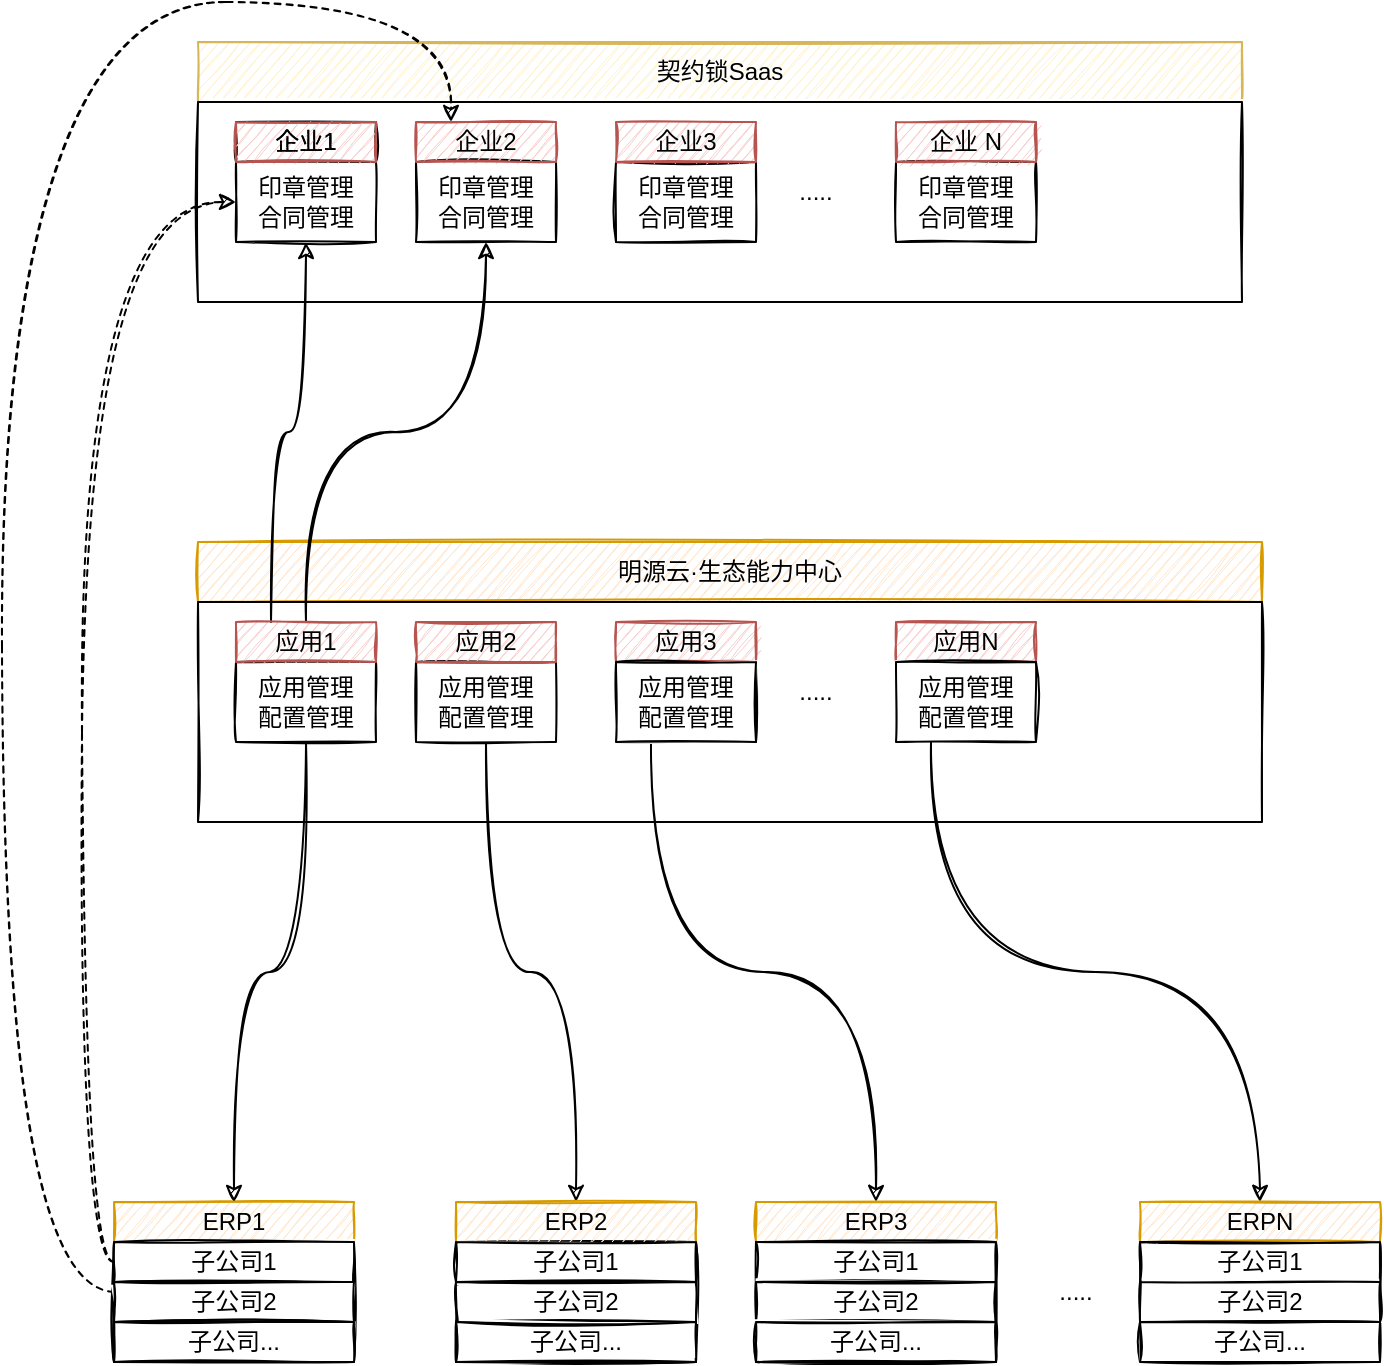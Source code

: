 <mxfile version="15.5.8" type="github">
  <diagram id="FIEFWtWOcGt9es1YW2cE" name="第 1 页">
    <mxGraphModel dx="1422" dy="833" grid="1" gridSize="10" guides="1" tooltips="1" connect="1" arrows="1" fold="1" page="1" pageScale="1" pageWidth="827" pageHeight="1169" math="0" shadow="0">
      <root>
        <mxCell id="0" />
        <mxCell id="1" parent="0" />
        <mxCell id="ypXxrbu6_z9xNNzj4wrC-1" value="契约锁Saas" style="rounded=0;whiteSpace=wrap;html=1;sketch=1;fillColor=#fff2cc;strokeColor=#d6b656;" vertex="1" parent="1">
          <mxGeometry x="118" y="80" width="522" height="30" as="geometry" />
        </mxCell>
        <mxCell id="ypXxrbu6_z9xNNzj4wrC-2" value="明源云·生态能力中心" style="rounded=0;whiteSpace=wrap;html=1;sketch=1;fillColor=#ffe6cc;strokeColor=#d79b00;" vertex="1" parent="1">
          <mxGeometry x="118" y="330" width="532" height="30" as="geometry" />
        </mxCell>
        <mxCell id="ypXxrbu6_z9xNNzj4wrC-7" value="" style="rounded=0;whiteSpace=wrap;html=1;sketch=1;" vertex="1" parent="1">
          <mxGeometry x="118" y="110" width="522" height="100" as="geometry" />
        </mxCell>
        <mxCell id="ypXxrbu6_z9xNNzj4wrC-8" value="" style="rounded=0;whiteSpace=wrap;html=1;sketch=1;" vertex="1" parent="1">
          <mxGeometry x="118" y="360" width="532" height="110" as="geometry" />
        </mxCell>
        <mxCell id="ypXxrbu6_z9xNNzj4wrC-10" value="" style="rounded=0;whiteSpace=wrap;html=1;sketch=1;" vertex="1" parent="1">
          <mxGeometry x="76" y="680" width="120" height="60" as="geometry" />
        </mxCell>
        <mxCell id="ypXxrbu6_z9xNNzj4wrC-13" value="ERP1" style="rounded=0;whiteSpace=wrap;html=1;sketch=1;fillColor=#ffe6cc;strokeColor=#d79b00;" vertex="1" parent="1">
          <mxGeometry x="76" y="660" width="120" height="20" as="geometry" />
        </mxCell>
        <mxCell id="ypXxrbu6_z9xNNzj4wrC-18" value="企业1" style="rounded=0;whiteSpace=wrap;html=1;sketch=1;" vertex="1" parent="1">
          <mxGeometry x="137" y="120" width="70" height="20" as="geometry" />
        </mxCell>
        <mxCell id="ypXxrbu6_z9xNNzj4wrC-19" value="印章管理&lt;br&gt;合同管理" style="rounded=0;whiteSpace=wrap;html=1;sketch=1;" vertex="1" parent="1">
          <mxGeometry x="137" y="140" width="70" height="40" as="geometry" />
        </mxCell>
        <mxCell id="ypXxrbu6_z9xNNzj4wrC-20" value="企业1" style="rounded=0;whiteSpace=wrap;html=1;sketch=1;fillColor=#f8cecc;strokeColor=#b85450;" vertex="1" parent="1">
          <mxGeometry x="137" y="120" width="70" height="20" as="geometry" />
        </mxCell>
        <mxCell id="ypXxrbu6_z9xNNzj4wrC-22" value="印章管理&lt;br&gt;合同管理" style="rounded=0;whiteSpace=wrap;html=1;sketch=1;" vertex="1" parent="1">
          <mxGeometry x="227" y="140" width="70" height="40" as="geometry" />
        </mxCell>
        <mxCell id="ypXxrbu6_z9xNNzj4wrC-23" value="企业2" style="rounded=0;whiteSpace=wrap;html=1;sketch=1;fillColor=#f8cecc;strokeColor=#b85450;" vertex="1" parent="1">
          <mxGeometry x="227" y="120" width="70" height="20" as="geometry" />
        </mxCell>
        <mxCell id="ypXxrbu6_z9xNNzj4wrC-24" value="印章管理&lt;br&gt;合同管理" style="rounded=0;whiteSpace=wrap;html=1;sketch=1;" vertex="1" parent="1">
          <mxGeometry x="327" y="140" width="70" height="40" as="geometry" />
        </mxCell>
        <mxCell id="ypXxrbu6_z9xNNzj4wrC-25" value="企业3" style="rounded=0;whiteSpace=wrap;html=1;sketch=1;fillColor=#f8cecc;strokeColor=#b85450;" vertex="1" parent="1">
          <mxGeometry x="327" y="120" width="70" height="20" as="geometry" />
        </mxCell>
        <mxCell id="ypXxrbu6_z9xNNzj4wrC-26" value="印章管理&lt;br&gt;合同管理" style="rounded=0;whiteSpace=wrap;html=1;sketch=1;" vertex="1" parent="1">
          <mxGeometry x="467" y="140" width="70" height="40" as="geometry" />
        </mxCell>
        <mxCell id="ypXxrbu6_z9xNNzj4wrC-27" value="企业 N" style="rounded=0;whiteSpace=wrap;html=1;sketch=1;fillColor=#f8cecc;strokeColor=#b85450;" vertex="1" parent="1">
          <mxGeometry x="467" y="120" width="70" height="20" as="geometry" />
        </mxCell>
        <mxCell id="ypXxrbu6_z9xNNzj4wrC-28" value="....." style="text;html=1;strokeColor=none;fillColor=none;align=center;verticalAlign=middle;whiteSpace=wrap;rounded=0;sketch=1;" vertex="1" parent="1">
          <mxGeometry x="397" y="390" width="60" height="30" as="geometry" />
        </mxCell>
        <mxCell id="ypXxrbu6_z9xNNzj4wrC-72" style="edgeStyle=orthogonalEdgeStyle;curved=1;rounded=0;orthogonalLoop=1;jettySize=auto;html=1;exitX=0.5;exitY=1;exitDx=0;exitDy=0;entryX=0.5;entryY=0;entryDx=0;entryDy=0;sketch=1;" edge="1" parent="1" source="ypXxrbu6_z9xNNzj4wrC-30" target="ypXxrbu6_z9xNNzj4wrC-13">
          <mxGeometry relative="1" as="geometry" />
        </mxCell>
        <mxCell id="ypXxrbu6_z9xNNzj4wrC-30" value="应用管理&lt;br&gt;配置管理" style="rounded=0;whiteSpace=wrap;html=1;sketch=1;" vertex="1" parent="1">
          <mxGeometry x="137" y="390" width="70" height="40" as="geometry" />
        </mxCell>
        <mxCell id="ypXxrbu6_z9xNNzj4wrC-42" style="edgeStyle=orthogonalEdgeStyle;rounded=0;orthogonalLoop=1;jettySize=auto;html=1;exitX=0.5;exitY=0;exitDx=0;exitDy=0;entryX=0.5;entryY=1;entryDx=0;entryDy=0;curved=1;sketch=1;" edge="1" parent="1" source="ypXxrbu6_z9xNNzj4wrC-31" target="ypXxrbu6_z9xNNzj4wrC-22">
          <mxGeometry relative="1" as="geometry" />
        </mxCell>
        <mxCell id="ypXxrbu6_z9xNNzj4wrC-43" style="edgeStyle=orthogonalEdgeStyle;curved=1;rounded=0;orthogonalLoop=1;jettySize=auto;html=1;exitX=0.25;exitY=0;exitDx=0;exitDy=0;sketch=1;" edge="1" parent="1" source="ypXxrbu6_z9xNNzj4wrC-31" target="ypXxrbu6_z9xNNzj4wrC-19">
          <mxGeometry relative="1" as="geometry" />
        </mxCell>
        <mxCell id="ypXxrbu6_z9xNNzj4wrC-31" value="应用1" style="rounded=0;whiteSpace=wrap;html=1;sketch=1;fillColor=#f8cecc;strokeColor=#b85450;" vertex="1" parent="1">
          <mxGeometry x="137" y="370" width="70" height="20" as="geometry" />
        </mxCell>
        <mxCell id="ypXxrbu6_z9xNNzj4wrC-73" style="edgeStyle=orthogonalEdgeStyle;curved=1;rounded=0;orthogonalLoop=1;jettySize=auto;html=1;exitX=0.5;exitY=1;exitDx=0;exitDy=0;entryX=0.5;entryY=0;entryDx=0;entryDy=0;sketch=1;" edge="1" parent="1" source="ypXxrbu6_z9xNNzj4wrC-32" target="ypXxrbu6_z9xNNzj4wrC-52">
          <mxGeometry relative="1" as="geometry" />
        </mxCell>
        <mxCell id="ypXxrbu6_z9xNNzj4wrC-32" value="应用管理&lt;br&gt;配置管理" style="rounded=0;whiteSpace=wrap;html=1;sketch=1;" vertex="1" parent="1">
          <mxGeometry x="227" y="390" width="70" height="40" as="geometry" />
        </mxCell>
        <mxCell id="ypXxrbu6_z9xNNzj4wrC-33" value="应用2" style="rounded=0;whiteSpace=wrap;html=1;sketch=1;fillColor=#f8cecc;strokeColor=#b85450;" vertex="1" parent="1">
          <mxGeometry x="227" y="370" width="70" height="20" as="geometry" />
        </mxCell>
        <mxCell id="ypXxrbu6_z9xNNzj4wrC-34" value="应用管理&lt;br&gt;配置管理" style="rounded=0;whiteSpace=wrap;html=1;sketch=1;" vertex="1" parent="1">
          <mxGeometry x="327" y="390" width="70" height="40" as="geometry" />
        </mxCell>
        <mxCell id="ypXxrbu6_z9xNNzj4wrC-35" value="应用3" style="rounded=0;whiteSpace=wrap;html=1;sketch=1;fillColor=#f8cecc;strokeColor=#b85450;" vertex="1" parent="1">
          <mxGeometry x="327" y="370" width="70" height="20" as="geometry" />
        </mxCell>
        <mxCell id="ypXxrbu6_z9xNNzj4wrC-74" style="edgeStyle=orthogonalEdgeStyle;curved=1;rounded=0;orthogonalLoop=1;jettySize=auto;html=1;exitX=0.25;exitY=1;exitDx=0;exitDy=0;entryX=0.5;entryY=0;entryDx=0;entryDy=0;sketch=1;" edge="1" parent="1" source="ypXxrbu6_z9xNNzj4wrC-36" target="ypXxrbu6_z9xNNzj4wrC-58">
          <mxGeometry relative="1" as="geometry" />
        </mxCell>
        <mxCell id="ypXxrbu6_z9xNNzj4wrC-36" value="应用管理&lt;br&gt;配置管理" style="rounded=0;whiteSpace=wrap;html=1;sketch=1;" vertex="1" parent="1">
          <mxGeometry x="327" y="390" width="70" height="40" as="geometry" />
        </mxCell>
        <mxCell id="ypXxrbu6_z9xNNzj4wrC-38" value="应用N" style="rounded=0;whiteSpace=wrap;html=1;sketch=1;fillColor=#f8cecc;strokeColor=#b85450;" vertex="1" parent="1">
          <mxGeometry x="467" y="370" width="70" height="20" as="geometry" />
        </mxCell>
        <mxCell id="ypXxrbu6_z9xNNzj4wrC-75" style="edgeStyle=orthogonalEdgeStyle;curved=1;rounded=0;orthogonalLoop=1;jettySize=auto;html=1;exitX=0.25;exitY=1;exitDx=0;exitDy=0;entryX=0.5;entryY=0;entryDx=0;entryDy=0;sketch=1;" edge="1" parent="1" source="ypXxrbu6_z9xNNzj4wrC-39" target="ypXxrbu6_z9xNNzj4wrC-64">
          <mxGeometry relative="1" as="geometry" />
        </mxCell>
        <mxCell id="ypXxrbu6_z9xNNzj4wrC-39" value="应用管理&lt;br&gt;配置管理" style="rounded=0;whiteSpace=wrap;html=1;sketch=1;" vertex="1" parent="1">
          <mxGeometry x="467" y="390" width="70" height="40" as="geometry" />
        </mxCell>
        <mxCell id="ypXxrbu6_z9xNNzj4wrC-40" value="....." style="text;html=1;strokeColor=none;fillColor=none;align=center;verticalAlign=middle;whiteSpace=wrap;rounded=0;sketch=1;" vertex="1" parent="1">
          <mxGeometry x="397" y="140" width="60" height="30" as="geometry" />
        </mxCell>
        <mxCell id="ypXxrbu6_z9xNNzj4wrC-77" style="edgeStyle=orthogonalEdgeStyle;curved=1;rounded=0;orthogonalLoop=1;jettySize=auto;html=1;exitX=0;exitY=0.5;exitDx=0;exitDy=0;entryX=0;entryY=0.5;entryDx=0;entryDy=0;dashed=1;sketch=1;" edge="1" parent="1" source="ypXxrbu6_z9xNNzj4wrC-45" target="ypXxrbu6_z9xNNzj4wrC-19">
          <mxGeometry relative="1" as="geometry">
            <Array as="points">
              <mxPoint x="60" y="690" />
              <mxPoint x="60" y="160" />
            </Array>
          </mxGeometry>
        </mxCell>
        <mxCell id="ypXxrbu6_z9xNNzj4wrC-45" value="子公司1" style="rounded=0;whiteSpace=wrap;html=1;sketch=1;" vertex="1" parent="1">
          <mxGeometry x="76" y="680" width="120" height="20" as="geometry" />
        </mxCell>
        <mxCell id="ypXxrbu6_z9xNNzj4wrC-78" style="edgeStyle=orthogonalEdgeStyle;curved=1;rounded=0;orthogonalLoop=1;jettySize=auto;html=1;exitX=0;exitY=0.25;exitDx=0;exitDy=0;entryX=0.25;entryY=0;entryDx=0;entryDy=0;dashed=1;sketch=1;" edge="1" parent="1" source="ypXxrbu6_z9xNNzj4wrC-46" target="ypXxrbu6_z9xNNzj4wrC-23">
          <mxGeometry relative="1" as="geometry">
            <Array as="points">
              <mxPoint x="20" y="705" />
              <mxPoint x="20" y="60" />
              <mxPoint x="245" y="60" />
            </Array>
          </mxGeometry>
        </mxCell>
        <mxCell id="ypXxrbu6_z9xNNzj4wrC-46" value="子公司2" style="rounded=0;whiteSpace=wrap;html=1;sketch=1;" vertex="1" parent="1">
          <mxGeometry x="76" y="700" width="120" height="20" as="geometry" />
        </mxCell>
        <mxCell id="ypXxrbu6_z9xNNzj4wrC-47" value="子公司..." style="rounded=0;whiteSpace=wrap;html=1;sketch=1;" vertex="1" parent="1">
          <mxGeometry x="76" y="720" width="120" height="20" as="geometry" />
        </mxCell>
        <mxCell id="ypXxrbu6_z9xNNzj4wrC-48" value="子公司..." style="rounded=0;whiteSpace=wrap;html=1;sketch=1;" vertex="1" parent="1">
          <mxGeometry x="76" y="720" width="120" height="20" as="geometry" />
        </mxCell>
        <mxCell id="ypXxrbu6_z9xNNzj4wrC-51" value="" style="rounded=0;whiteSpace=wrap;html=1;sketch=1;" vertex="1" parent="1">
          <mxGeometry x="247" y="680" width="120" height="60" as="geometry" />
        </mxCell>
        <mxCell id="ypXxrbu6_z9xNNzj4wrC-52" value="ERP2" style="rounded=0;whiteSpace=wrap;html=1;sketch=1;fillColor=#ffe6cc;strokeColor=#d79b00;" vertex="1" parent="1">
          <mxGeometry x="247" y="660" width="120" height="20" as="geometry" />
        </mxCell>
        <mxCell id="ypXxrbu6_z9xNNzj4wrC-53" value="子公司1" style="rounded=0;whiteSpace=wrap;html=1;sketch=1;" vertex="1" parent="1">
          <mxGeometry x="247" y="680" width="120" height="20" as="geometry" />
        </mxCell>
        <mxCell id="ypXxrbu6_z9xNNzj4wrC-54" value="子公司2" style="rounded=0;whiteSpace=wrap;html=1;sketch=1;" vertex="1" parent="1">
          <mxGeometry x="247" y="700" width="120" height="20" as="geometry" />
        </mxCell>
        <mxCell id="ypXxrbu6_z9xNNzj4wrC-55" value="子公司..." style="rounded=0;whiteSpace=wrap;html=1;sketch=1;" vertex="1" parent="1">
          <mxGeometry x="247" y="720" width="120" height="20" as="geometry" />
        </mxCell>
        <mxCell id="ypXxrbu6_z9xNNzj4wrC-56" value="子公司..." style="rounded=0;whiteSpace=wrap;html=1;sketch=1;" vertex="1" parent="1">
          <mxGeometry x="247" y="720" width="120" height="20" as="geometry" />
        </mxCell>
        <mxCell id="ypXxrbu6_z9xNNzj4wrC-57" value="" style="rounded=0;whiteSpace=wrap;html=1;sketch=1;" vertex="1" parent="1">
          <mxGeometry x="397" y="680" width="120" height="60" as="geometry" />
        </mxCell>
        <mxCell id="ypXxrbu6_z9xNNzj4wrC-58" value="ERP3" style="rounded=0;whiteSpace=wrap;html=1;sketch=1;fillColor=#ffe6cc;strokeColor=#d79b00;" vertex="1" parent="1">
          <mxGeometry x="397" y="660" width="120" height="20" as="geometry" />
        </mxCell>
        <mxCell id="ypXxrbu6_z9xNNzj4wrC-59" value="子公司1" style="rounded=0;whiteSpace=wrap;html=1;sketch=1;" vertex="1" parent="1">
          <mxGeometry x="397" y="680" width="120" height="20" as="geometry" />
        </mxCell>
        <mxCell id="ypXxrbu6_z9xNNzj4wrC-60" value="子公司2" style="rounded=0;whiteSpace=wrap;html=1;sketch=1;" vertex="1" parent="1">
          <mxGeometry x="397" y="700" width="120" height="20" as="geometry" />
        </mxCell>
        <mxCell id="ypXxrbu6_z9xNNzj4wrC-61" value="子公司..." style="rounded=0;whiteSpace=wrap;html=1;sketch=1;" vertex="1" parent="1">
          <mxGeometry x="397" y="720" width="120" height="20" as="geometry" />
        </mxCell>
        <mxCell id="ypXxrbu6_z9xNNzj4wrC-62" value="子公司..." style="rounded=0;whiteSpace=wrap;html=1;sketch=1;" vertex="1" parent="1">
          <mxGeometry x="397" y="720" width="120" height="20" as="geometry" />
        </mxCell>
        <mxCell id="ypXxrbu6_z9xNNzj4wrC-63" value="" style="rounded=0;whiteSpace=wrap;html=1;sketch=1;" vertex="1" parent="1">
          <mxGeometry x="589" y="680" width="120" height="60" as="geometry" />
        </mxCell>
        <mxCell id="ypXxrbu6_z9xNNzj4wrC-64" value="ERPN" style="rounded=0;whiteSpace=wrap;html=1;sketch=1;fillColor=#ffe6cc;strokeColor=#d79b00;" vertex="1" parent="1">
          <mxGeometry x="589" y="660" width="120" height="20" as="geometry" />
        </mxCell>
        <mxCell id="ypXxrbu6_z9xNNzj4wrC-65" value="子公司1" style="rounded=0;whiteSpace=wrap;html=1;sketch=1;" vertex="1" parent="1">
          <mxGeometry x="589" y="680" width="120" height="20" as="geometry" />
        </mxCell>
        <mxCell id="ypXxrbu6_z9xNNzj4wrC-66" value="子公司2" style="rounded=0;whiteSpace=wrap;html=1;sketch=1;" vertex="1" parent="1">
          <mxGeometry x="589" y="700" width="120" height="20" as="geometry" />
        </mxCell>
        <mxCell id="ypXxrbu6_z9xNNzj4wrC-67" value="子公司..." style="rounded=0;whiteSpace=wrap;html=1;sketch=1;" vertex="1" parent="1">
          <mxGeometry x="589" y="720" width="120" height="20" as="geometry" />
        </mxCell>
        <mxCell id="ypXxrbu6_z9xNNzj4wrC-68" value="子公司..." style="rounded=0;whiteSpace=wrap;html=1;sketch=1;" vertex="1" parent="1">
          <mxGeometry x="589" y="720" width="120" height="20" as="geometry" />
        </mxCell>
        <mxCell id="ypXxrbu6_z9xNNzj4wrC-76" value="....." style="text;html=1;strokeColor=none;fillColor=none;align=center;verticalAlign=middle;whiteSpace=wrap;rounded=0;sketch=1;" vertex="1" parent="1">
          <mxGeometry x="527" y="690" width="60" height="30" as="geometry" />
        </mxCell>
      </root>
    </mxGraphModel>
  </diagram>
</mxfile>
